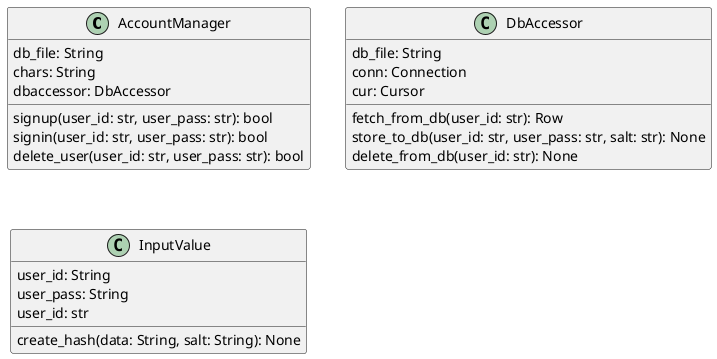 @startuml
Class AccountManager {
	db_file: String
    chars: String
    dbaccessor: DbAccessor
    signup(user_id: str, user_pass: str): bool
    signin(user_id: str, user_pass: str): bool
    delete_user(user_id: str, user_pass: str): bool
}
Class DbAccessor {
	db_file: String
    conn: Connection
    cur: Cursor
    fetch_from_db(user_id: str): Row
    store_to_db(user_id: str, user_pass: str, salt: str): None
    delete_from_db(user_id: str): None
}
Class InputValue {
    user_id: String
    user_pass: String
    user_id: str
    create_hash(data: String, salt: String): None
}
@enduml
